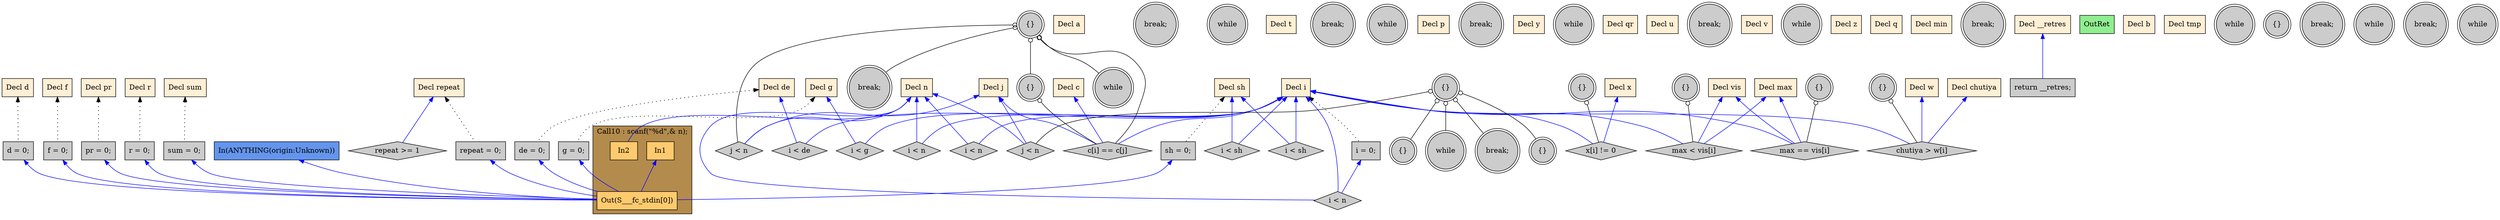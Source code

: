 digraph G {
  rankdir=TB;
  node [style="filled", ];
  64 [label="j < n", fillcolor="#CCCCCC", shape=diamond, ];
  65 [label="break;", fillcolor="#CCCCCC", shape=doublecircle, ];
  66 [label="{}", fillcolor="#CCCCCC", shape=doublecircle, ];
  2 [label="Decl n", fillcolor="#FFEFD5", shape=box, ];
  67 [label="c[i] == c[j]", fillcolor="#CCCCCC", shape=diamond, ];
  3 [label="Decl a", fillcolor="#FFEFD5", shape=box, ];
  68 [label="break;", fillcolor="#CCCCCC", shape=doublecircle, ];
  4 [label="Decl i", fillcolor="#FFEFD5", shape=box, ];
  69 [label="while", fillcolor="#CCCCCC", shape=doublecircle, ];
  5 [label="Decl j", fillcolor="#FFEFD5", shape=box, ];
  70 [label="i < g", fillcolor="#CCCCCC", shape=diamond, ];
  6 [label="Decl t", fillcolor="#FFEFD5", shape=box, ];
  71 [label="{}", fillcolor="#CCCCCC", shape=doublecircle, ];
  7 [label="Decl c", fillcolor="#FFEFD5", shape=box, ];
  72 [label="x[i] != 0", fillcolor="#CCCCCC", shape=diamond, ];
  8 [label="Decl sum", fillcolor="#FFEFD5", shape=box, ];
  73 [label="break;", fillcolor="#CCCCCC", shape=doublecircle, ];
  9 [label="Decl d", fillcolor="#FFEFD5", shape=box, ];
  74 [label="while", fillcolor="#CCCCCC", shape=doublecircle, ];
  10 [label="Decl f", fillcolor="#FFEFD5", shape=box, ];
  75 [label="i < sh", fillcolor="#CCCCCC", shape=diamond, ];
  11 [label="Decl g", fillcolor="#FFEFD5", shape=box, ];
  76 [label="{}", fillcolor="#CCCCCC", shape=doublecircle, ];
  12 [label="Decl p", fillcolor="#FFEFD5", shape=box, ];
  77 [label="max < vis[i]", fillcolor="#CCCCCC", shape=diamond, ];
  13 [label="Decl x", fillcolor="#FFEFD5", shape=box, ];
  78 [label="break;", fillcolor="#CCCCCC", shape=doublecircle, ];
  14 [label="Decl y", fillcolor="#FFEFD5", shape=box, ];
  79 [label="while", fillcolor="#CCCCCC", shape=doublecircle, ];
  15 [label="Decl qr", fillcolor="#FFEFD5", shape=box, ];
  80 [label="i < sh", fillcolor="#CCCCCC", shape=diamond, ];
  16 [label="Decl pr", fillcolor="#FFEFD5", shape=box, ];
  81 [label="{}", fillcolor="#CCCCCC", shape=doublecircle, ];
  17 [label="Decl max", fillcolor="#FFEFD5", shape=box, ];
  82 [label="max == vis[i]", fillcolor="#CCCCCC", shape=diamond, ];
  18 [label="Decl u", fillcolor="#FFEFD5", shape=box, ];
  83 [label="break;", fillcolor="#CCCCCC", shape=doublecircle, ];
  19 [label="Decl v", fillcolor="#FFEFD5", shape=box, ];
  84 [label="while", fillcolor="#CCCCCC", shape=doublecircle, ];
  20 [label="Decl z", fillcolor="#FFEFD5", shape=box, ];
  85 [label="i < de", fillcolor="#CCCCCC", shape=diamond, ];
  21 [label="Decl q", fillcolor="#FFEFD5", shape=box, ];
  86 [label="{}", fillcolor="#CCCCCC", shape=doublecircle, ];
  22 [label="Decl r", fillcolor="#FFEFD5", shape=box, ];
  87 [label="chutiya > w[i]", fillcolor="#CCCCCC", shape=diamond, ];
  23 [label="Decl min", fillcolor="#FFEFD5", shape=box, ];
  88 [label="break;", fillcolor="#CCCCCC", shape=doublecircle, ];
  24 [label="Decl repeat", fillcolor="#FFEFD5", shape=box, ];
  89 [label="repeat >= 1", fillcolor="#CCCCCC", shape=diamond, ];
  25 [label="Decl w", fillcolor="#FFEFD5", shape=box, ];
  90 [label="return __retres;", fillcolor="#CCCCCC", shape=box, ];
  26 [label="Decl de", fillcolor="#FFEFD5", shape=box, ];
  91 [label="OutRet", fillcolor="#90EE90", shape=box, ];
  27 [label="Decl chutiya", fillcolor="#FFEFD5", shape=box, ];
  92 [label="In(ANYTHING(origin:Unknown))", fillcolor="#6495ED", shape=box, ];
  28 [label="Decl vis", fillcolor="#FFEFD5", shape=box, ];
  29 [label="Decl sh", fillcolor="#FFEFD5", shape=box, ];
  30 [label="Decl b", fillcolor="#FFEFD5", shape=box, ];
  31 [label="Decl tmp", fillcolor="#FFEFD5", shape=box, ];
  32 [label="Decl __retres", fillcolor="#FFEFD5", shape=box, ];
  33 [label="sum = 0;", fillcolor="#CCCCCC", shape=box, ];
  34 [label="d = 0;", fillcolor="#CCCCCC", shape=box, ];
  35 [label="f = 0;", fillcolor="#CCCCCC", shape=box, ];
  36 [label="g = 0;", fillcolor="#CCCCCC", shape=box, ];
  37 [label="pr = 0;", fillcolor="#CCCCCC", shape=box, ];
  38 [label="r = 0;", fillcolor="#CCCCCC", shape=box, ];
  39 [label="repeat = 0;", fillcolor="#CCCCCC", shape=box, ];
  40 [label="de = 0;", fillcolor="#CCCCCC", shape=box, ];
  41 [label="sh = 0;", fillcolor="#CCCCCC", shape=box, ];
  43 [label="In1", fillcolor="#FFCA6E", shape=box, ];
  44 [label="In2", fillcolor="#FFCA6E", shape=box, ];
  45 [label="Out(S___fc_stdin[0])", fillcolor="#FFCA6E", shape=box, ];
  46 [label="i = 0;", fillcolor="#CCCCCC", shape=box, ];
  47 [label="while", fillcolor="#CCCCCC", shape=doublecircle, ];
  48 [label="i < n", fillcolor="#CCCCCC", shape=diamond, ];
  49 [label="{}", fillcolor="#CCCCCC", shape=doublecircle, ];
  50 [label="break;", fillcolor="#CCCCCC", shape=doublecircle, ];
  51 [label="while", fillcolor="#CCCCCC", shape=doublecircle, ];
  52 [label="i < n", fillcolor="#CCCCCC", shape=diamond, ];
  53 [label="{}", fillcolor="#CCCCCC", shape=doublecircle, ];
  54 [label="{}", fillcolor="#CCCCCC", shape=doublecircle, ];
  55 [label="while", fillcolor="#CCCCCC", shape=doublecircle, ];
  56 [label="j < n", fillcolor="#CCCCCC", shape=diamond, ];
  57 [label="break;", fillcolor="#CCCCCC", shape=doublecircle, ];
  58 [label="{}", fillcolor="#CCCCCC", shape=doublecircle, ];
  59 [label="break;", fillcolor="#CCCCCC", shape=doublecircle, ];
  60 [label="while", fillcolor="#CCCCCC", shape=doublecircle, ];
  61 [label="i < n", fillcolor="#CCCCCC", shape=diamond, ];
  62 [label="{}", fillcolor="#CCCCCC", shape=doublecircle, ];
  63 [label="while", fillcolor="#CCCCCC", shape=doublecircle, ];
  
  subgraph cluster_Call10 { label="Call10 : scanf(\"%d\",& n);";
                            fillcolor="#B38B4D"; style="filled"; 45;44;43;
     };
  
  edge [dir=back, ];
  2 -> 64 [color="#0000FF", ];
  5 -> 64 [color="#0000FF", ];
  62 -> 64 [color="#000000", arrowtail=odot, ];
  62 -> 65 [color="#000000", arrowtail=odot, ];
  62 -> 66 [color="#000000", arrowtail=odot, ];
  4 -> 67 [color="#0000FF", ];
  5 -> 67 [color="#0000FF", ];
  7 -> 67 [color="#0000FF", ];
  62 -> 67 [color="#000000", arrowtail=odot, ];
  66 -> 67 [color="#000000", arrowtail=odot, ];
  4 -> 70 [color="#0000FF", ];
  11 -> 70 [color="#0000FF", ];
  4 -> 72 [color="#0000FF", ];
  13 -> 72 [color="#0000FF", ];
  71 -> 72 [color="#000000", arrowtail=odot, ];
  4 -> 75 [color="#0000FF", ];
  29 -> 75 [color="#0000FF", ];
  4 -> 77 [color="#0000FF", ];
  17 -> 77 [color="#0000FF", ];
  28 -> 77 [color="#0000FF", ];
  76 -> 77 [color="#000000", arrowtail=odot, ];
  4 -> 80 [color="#0000FF", ];
  29 -> 80 [color="#0000FF", ];
  4 -> 82 [color="#0000FF", ];
  17 -> 82 [color="#0000FF", ];
  28 -> 82 [color="#0000FF", ];
  81 -> 82 [color="#000000", arrowtail=odot, ];
  4 -> 85 [color="#0000FF", ];
  26 -> 85 [color="#0000FF", ];
  4 -> 87 [color="#0000FF", ];
  25 -> 87 [color="#0000FF", ];
  27 -> 87 [color="#0000FF", ];
  86 -> 87 [color="#000000", arrowtail=odot, ];
  24 -> 89 [color="#0000FF", ];
  32 -> 90 [color="#0000FF", ];
  8 -> 33 [color="#000000", style="dotted", ];
  9 -> 34 [color="#000000", style="dotted", ];
  10 -> 35 [color="#000000", style="dotted", ];
  11 -> 36 [color="#000000", style="dotted", ];
  16 -> 37 [color="#000000", style="dotted", ];
  22 -> 38 [color="#000000", style="dotted", ];
  24 -> 39 [color="#000000", style="dotted", ];
  26 -> 40 [color="#000000", style="dotted", ];
  29 -> 41 [color="#000000", style="dotted", ];
  2 -> 44 [color="#0000FF", ];
  33 -> 45 [color="#0000FF", ];
  34 -> 45 [color="#0000FF", ];
  35 -> 45 [color="#0000FF", ];
  36 -> 45 [color="#0000FF", ];
  37 -> 45 [color="#0000FF", ];
  38 -> 45 [color="#0000FF", ];
  39 -> 45 [color="#0000FF", ];
  40 -> 45 [color="#0000FF", ];
  41 -> 45 [color="#0000FF", ];
  43 -> 45 [color="#0000FF", ];
  92 -> 45 [color="#0000FF", ];
  4 -> 46 [color="#000000", style="dotted", ];
  2 -> 48 [color="#0000FF", ];
  4 -> 48 [color="#0000FF", ];
  46 -> 48 [color="#0000FF", ];
  2 -> 52 [color="#0000FF", ];
  4 -> 52 [color="#0000FF", ];
  53 -> 54 [color="#000000", arrowtail=odot, ];
  53 -> 55 [color="#000000", arrowtail=odot, ];
  2 -> 56 [color="#0000FF", ];
  5 -> 56 [color="#0000FF", ];
  53 -> 56 [color="#000000", arrowtail=odot, ];
  53 -> 57 [color="#000000", arrowtail=odot, ];
  53 -> 58 [color="#000000", arrowtail=odot, ];
  2 -> 61 [color="#0000FF", ];
  4 -> 61 [color="#0000FF", ];
  62 -> 63 [color="#000000", arrowtail=odot, ];
  
  }